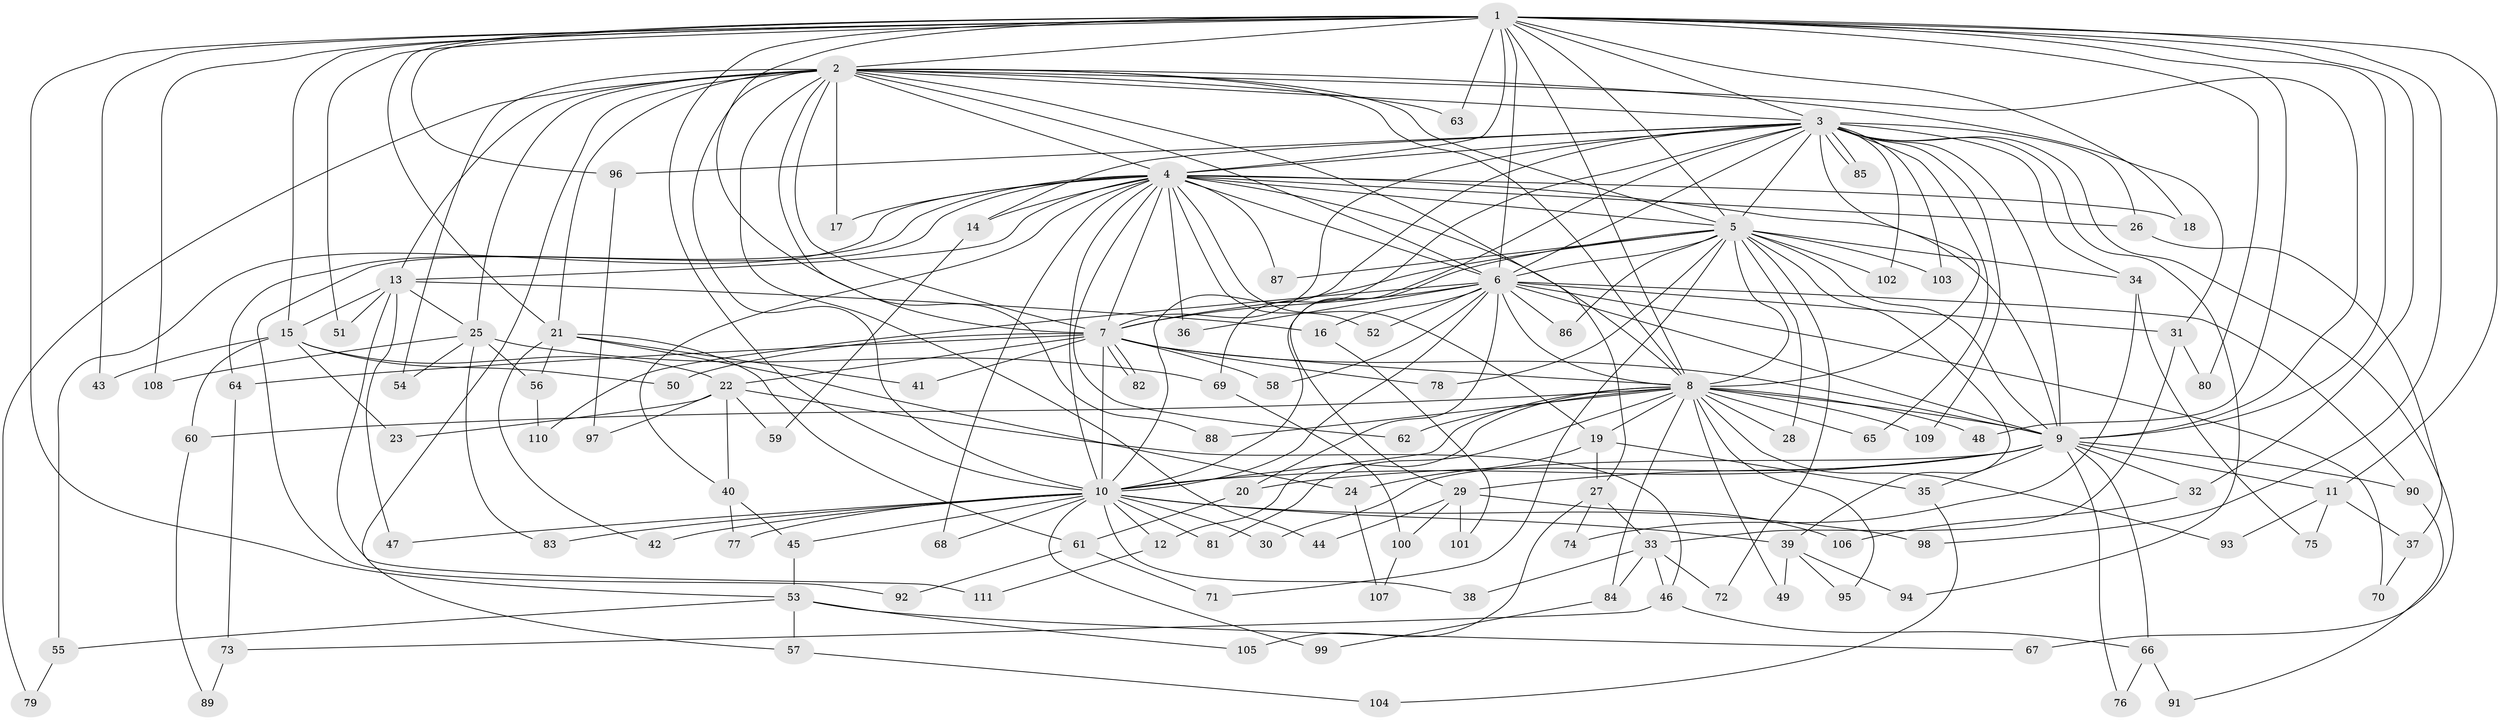 // coarse degree distribution, {21: 0.025974025974025976, 19: 0.012987012987012988, 22: 0.012987012987012988, 18: 0.03896103896103896, 16: 0.012987012987012988, 29: 0.012987012987012988, 5: 0.05194805194805195, 2: 0.4935064935064935, 8: 0.025974025974025976, 3: 0.18181818181818182, 6: 0.03896103896103896, 7: 0.025974025974025976, 9: 0.012987012987012988, 4: 0.03896103896103896, 1: 0.012987012987012988}
// Generated by graph-tools (version 1.1) at 2025/17/03/04/25 18:17:40]
// undirected, 111 vertices, 247 edges
graph export_dot {
graph [start="1"]
  node [color=gray90,style=filled];
  1;
  2;
  3;
  4;
  5;
  6;
  7;
  8;
  9;
  10;
  11;
  12;
  13;
  14;
  15;
  16;
  17;
  18;
  19;
  20;
  21;
  22;
  23;
  24;
  25;
  26;
  27;
  28;
  29;
  30;
  31;
  32;
  33;
  34;
  35;
  36;
  37;
  38;
  39;
  40;
  41;
  42;
  43;
  44;
  45;
  46;
  47;
  48;
  49;
  50;
  51;
  52;
  53;
  54;
  55;
  56;
  57;
  58;
  59;
  60;
  61;
  62;
  63;
  64;
  65;
  66;
  67;
  68;
  69;
  70;
  71;
  72;
  73;
  74;
  75;
  76;
  77;
  78;
  79;
  80;
  81;
  82;
  83;
  84;
  85;
  86;
  87;
  88;
  89;
  90;
  91;
  92;
  93;
  94;
  95;
  96;
  97;
  98;
  99;
  100;
  101;
  102;
  103;
  104;
  105;
  106;
  107;
  108;
  109;
  110;
  111;
  1 -- 2;
  1 -- 3;
  1 -- 4;
  1 -- 5;
  1 -- 6;
  1 -- 7;
  1 -- 8;
  1 -- 9;
  1 -- 10;
  1 -- 11;
  1 -- 15;
  1 -- 18;
  1 -- 21;
  1 -- 32;
  1 -- 43;
  1 -- 48;
  1 -- 51;
  1 -- 53;
  1 -- 63;
  1 -- 80;
  1 -- 96;
  1 -- 98;
  1 -- 108;
  2 -- 3;
  2 -- 4;
  2 -- 5;
  2 -- 6;
  2 -- 7;
  2 -- 8;
  2 -- 9;
  2 -- 10;
  2 -- 13;
  2 -- 17;
  2 -- 21;
  2 -- 25;
  2 -- 27;
  2 -- 31;
  2 -- 44;
  2 -- 54;
  2 -- 57;
  2 -- 63;
  2 -- 79;
  2 -- 88;
  3 -- 4;
  3 -- 5;
  3 -- 6;
  3 -- 7;
  3 -- 8;
  3 -- 9;
  3 -- 10;
  3 -- 14;
  3 -- 26;
  3 -- 29;
  3 -- 34;
  3 -- 65;
  3 -- 67;
  3 -- 69;
  3 -- 85;
  3 -- 85;
  3 -- 94;
  3 -- 96;
  3 -- 102;
  3 -- 103;
  3 -- 109;
  4 -- 5;
  4 -- 6;
  4 -- 7;
  4 -- 8;
  4 -- 9;
  4 -- 10;
  4 -- 13;
  4 -- 14;
  4 -- 17;
  4 -- 18;
  4 -- 19;
  4 -- 26;
  4 -- 36;
  4 -- 40;
  4 -- 52;
  4 -- 55;
  4 -- 62;
  4 -- 64;
  4 -- 68;
  4 -- 87;
  4 -- 92;
  5 -- 6;
  5 -- 7;
  5 -- 8;
  5 -- 9;
  5 -- 10;
  5 -- 28;
  5 -- 34;
  5 -- 39;
  5 -- 71;
  5 -- 72;
  5 -- 78;
  5 -- 86;
  5 -- 87;
  5 -- 102;
  5 -- 103;
  6 -- 7;
  6 -- 8;
  6 -- 9;
  6 -- 10;
  6 -- 16;
  6 -- 20;
  6 -- 31;
  6 -- 36;
  6 -- 52;
  6 -- 58;
  6 -- 70;
  6 -- 86;
  6 -- 90;
  6 -- 110;
  7 -- 8;
  7 -- 9;
  7 -- 10;
  7 -- 22;
  7 -- 41;
  7 -- 50;
  7 -- 58;
  7 -- 64;
  7 -- 78;
  7 -- 82;
  7 -- 82;
  8 -- 9;
  8 -- 10;
  8 -- 12;
  8 -- 19;
  8 -- 28;
  8 -- 48;
  8 -- 49;
  8 -- 60;
  8 -- 62;
  8 -- 65;
  8 -- 81;
  8 -- 84;
  8 -- 88;
  8 -- 93;
  8 -- 95;
  8 -- 109;
  9 -- 10;
  9 -- 11;
  9 -- 20;
  9 -- 29;
  9 -- 30;
  9 -- 32;
  9 -- 35;
  9 -- 66;
  9 -- 76;
  9 -- 90;
  10 -- 12;
  10 -- 30;
  10 -- 38;
  10 -- 39;
  10 -- 42;
  10 -- 45;
  10 -- 47;
  10 -- 68;
  10 -- 77;
  10 -- 81;
  10 -- 83;
  10 -- 98;
  10 -- 99;
  11 -- 37;
  11 -- 75;
  11 -- 93;
  12 -- 111;
  13 -- 15;
  13 -- 16;
  13 -- 25;
  13 -- 47;
  13 -- 51;
  13 -- 111;
  14 -- 59;
  15 -- 22;
  15 -- 23;
  15 -- 43;
  15 -- 50;
  15 -- 60;
  16 -- 101;
  19 -- 24;
  19 -- 27;
  19 -- 35;
  20 -- 61;
  21 -- 24;
  21 -- 41;
  21 -- 42;
  21 -- 56;
  21 -- 61;
  22 -- 23;
  22 -- 40;
  22 -- 46;
  22 -- 59;
  22 -- 97;
  24 -- 107;
  25 -- 54;
  25 -- 56;
  25 -- 69;
  25 -- 83;
  25 -- 108;
  26 -- 37;
  27 -- 33;
  27 -- 74;
  27 -- 105;
  29 -- 44;
  29 -- 100;
  29 -- 101;
  29 -- 106;
  31 -- 33;
  31 -- 80;
  32 -- 106;
  33 -- 38;
  33 -- 46;
  33 -- 72;
  33 -- 84;
  34 -- 74;
  34 -- 75;
  35 -- 104;
  37 -- 70;
  39 -- 49;
  39 -- 94;
  39 -- 95;
  40 -- 45;
  40 -- 77;
  45 -- 53;
  46 -- 66;
  46 -- 73;
  53 -- 55;
  53 -- 57;
  53 -- 67;
  53 -- 105;
  55 -- 79;
  56 -- 110;
  57 -- 104;
  60 -- 89;
  61 -- 71;
  61 -- 92;
  64 -- 73;
  66 -- 76;
  66 -- 91;
  69 -- 100;
  73 -- 89;
  84 -- 99;
  90 -- 91;
  96 -- 97;
  100 -- 107;
}
